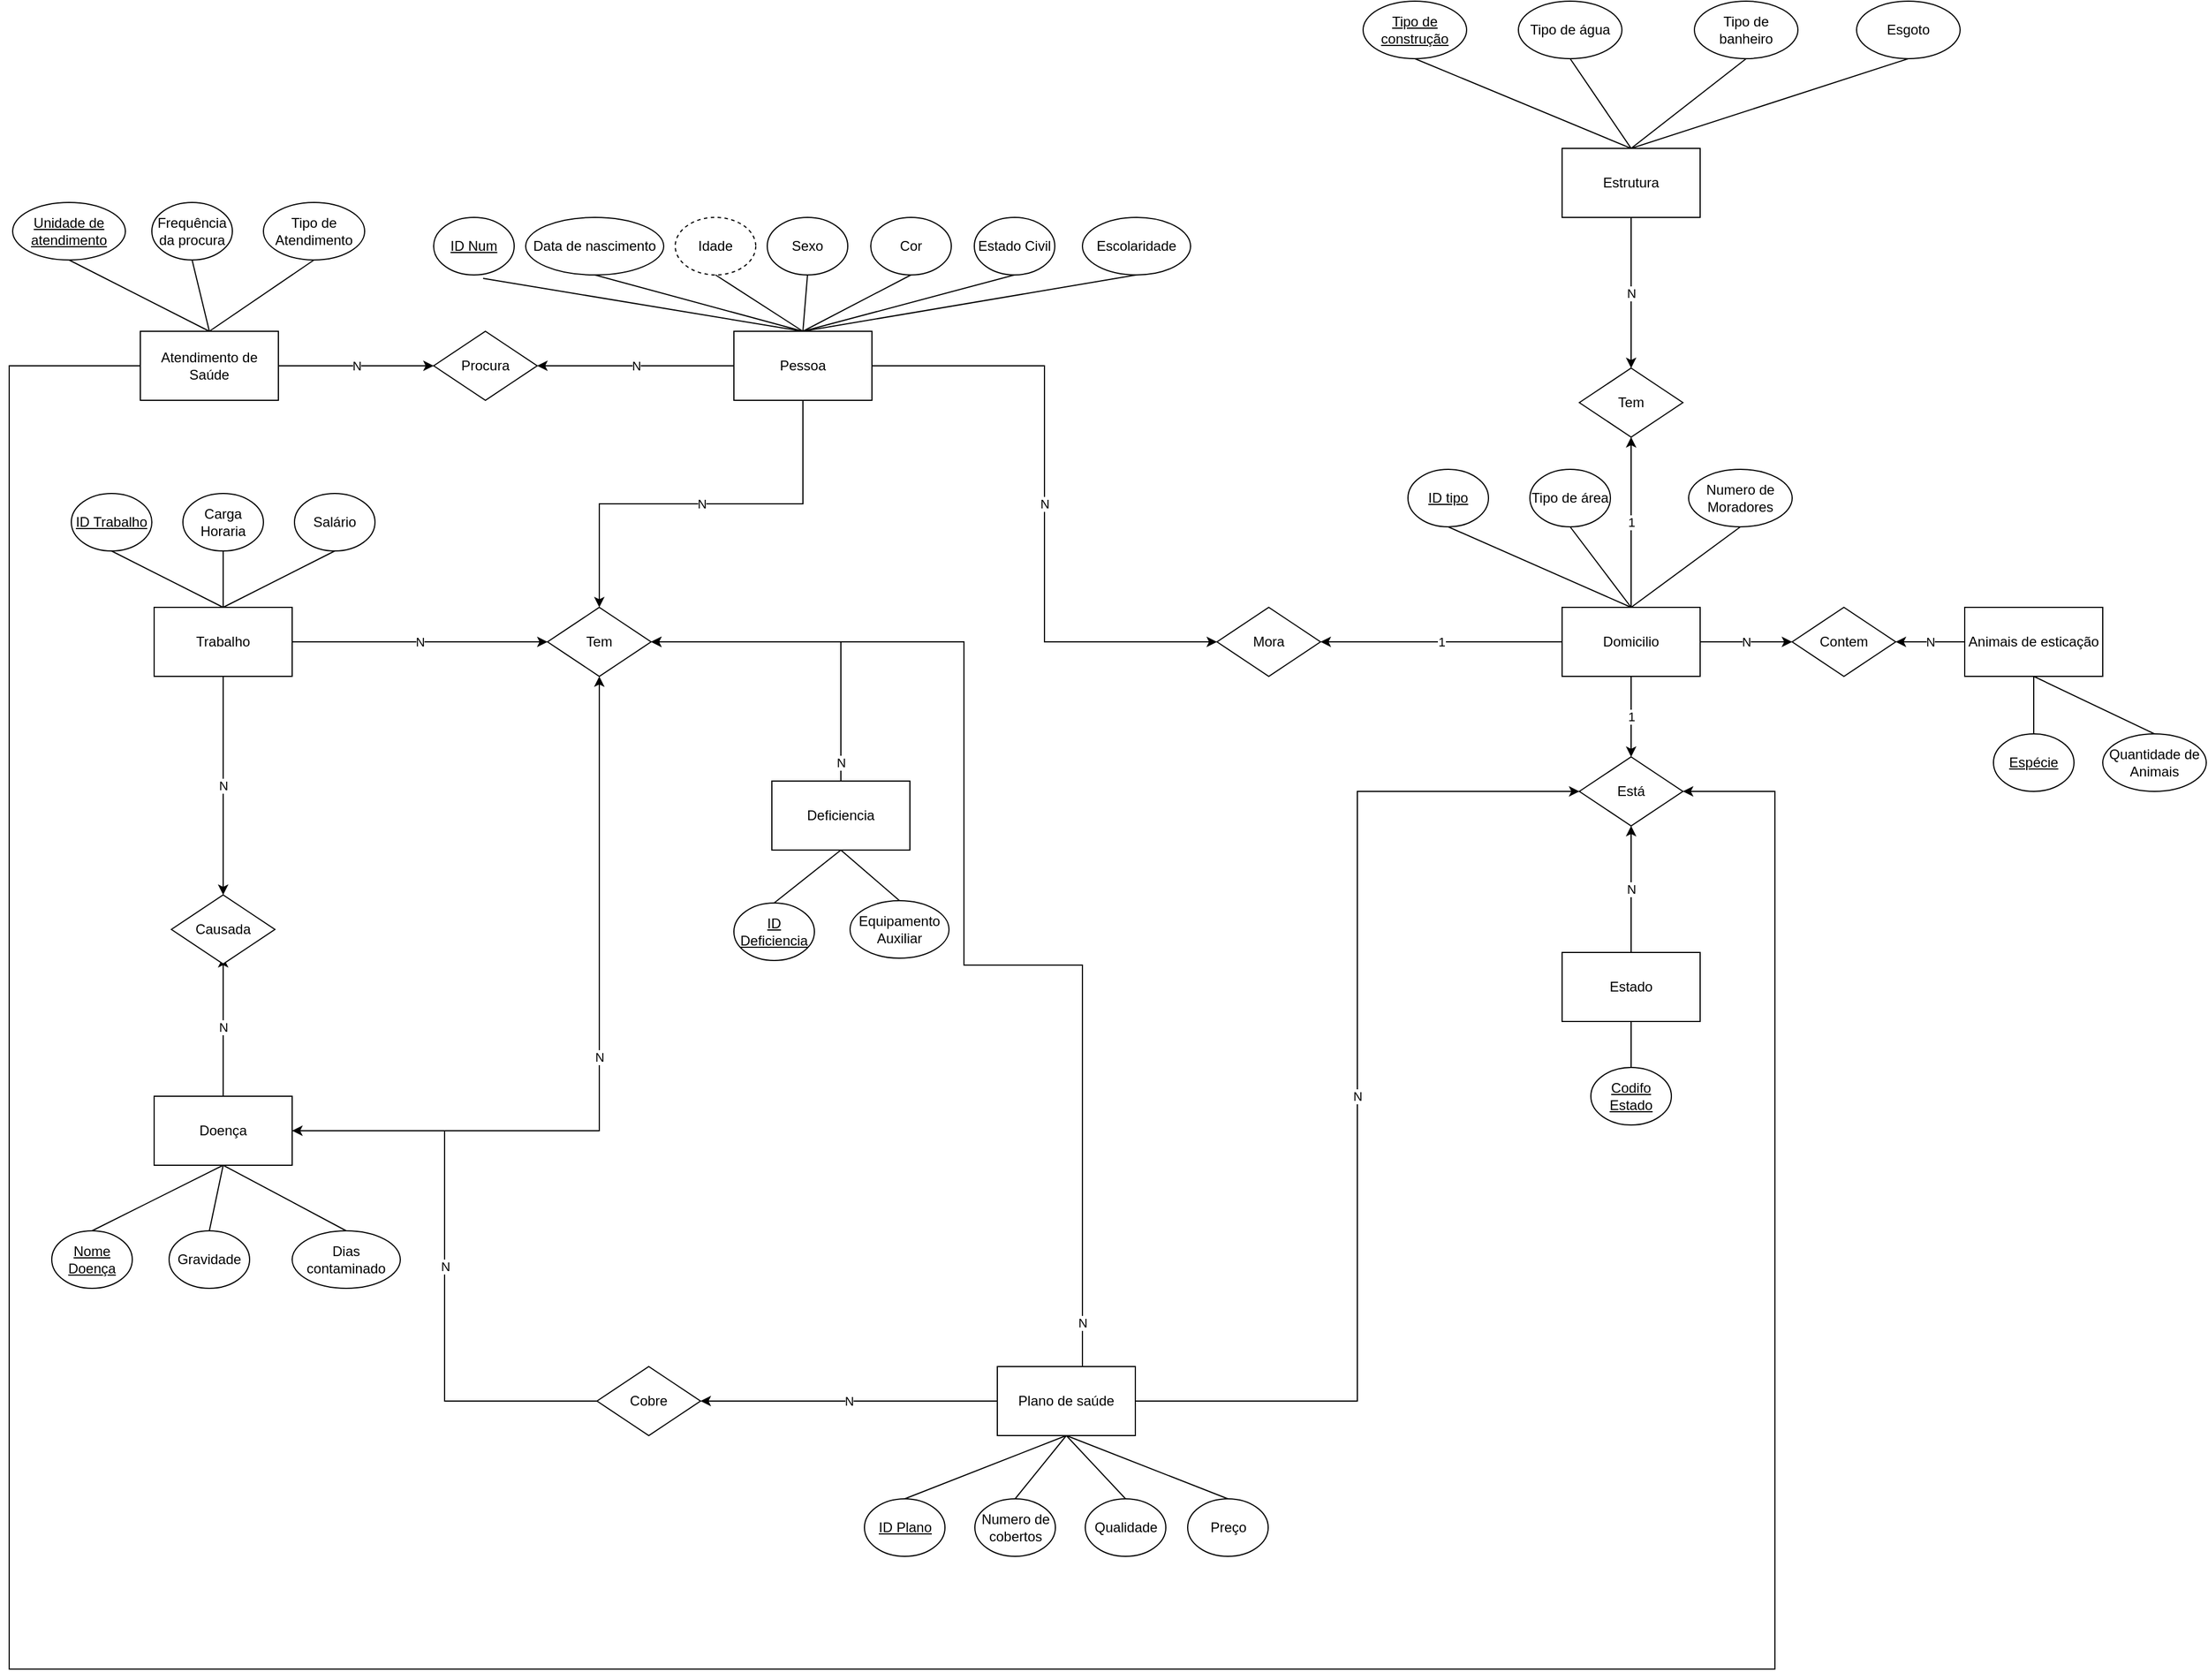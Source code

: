 <mxfile version="15.2.9" type="github">
  <diagram id="z8tA9fzvjswGwNnZUVDG" name="Page-1">
    <mxGraphModel dx="1185" dy="925" grid="0" gridSize="10" guides="1" tooltips="1" connect="1" arrows="1" fold="1" page="0" pageScale="1" pageWidth="850" pageHeight="1100" math="0" shadow="0">
      <root>
        <mxCell id="0" />
        <mxCell id="1" parent="0" />
        <mxCell id="PHDZe1s5qyJXQ7fVR7Sn-13" value="N" style="edgeStyle=orthogonalEdgeStyle;rounded=0;orthogonalLoop=1;jettySize=auto;html=1;entryX=0;entryY=0.5;entryDx=0;entryDy=0;" parent="1" source="PHDZe1s5qyJXQ7fVR7Sn-1" target="PHDZe1s5qyJXQ7fVR7Sn-12" edge="1">
          <mxGeometry relative="1" as="geometry" />
        </mxCell>
        <mxCell id="PHDZe1s5qyJXQ7fVR7Sn-34" value="N" style="edgeStyle=orthogonalEdgeStyle;rounded=0;orthogonalLoop=1;jettySize=auto;html=1;exitX=0.5;exitY=1;exitDx=0;exitDy=0;" parent="1" source="PHDZe1s5qyJXQ7fVR7Sn-1" target="PHDZe1s5qyJXQ7fVR7Sn-33" edge="1">
          <mxGeometry relative="1" as="geometry" />
        </mxCell>
        <mxCell id="jMFC31TbGM9YnoEHQVQy-81" value="N" style="edgeStyle=orthogonalEdgeStyle;rounded=0;orthogonalLoop=1;jettySize=auto;html=1;entryX=1;entryY=0.5;entryDx=0;entryDy=0;" edge="1" parent="1" source="PHDZe1s5qyJXQ7fVR7Sn-1" target="jMFC31TbGM9YnoEHQVQy-80">
          <mxGeometry relative="1" as="geometry" />
        </mxCell>
        <mxCell id="PHDZe1s5qyJXQ7fVR7Sn-1" value="Pessoa" style="rounded=0;whiteSpace=wrap;html=1;" parent="1" vertex="1">
          <mxGeometry x="390" y="-40" width="120" height="60" as="geometry" />
        </mxCell>
        <mxCell id="PHDZe1s5qyJXQ7fVR7Sn-2" value="&lt;u&gt;ID Num&lt;/u&gt;" style="ellipse;whiteSpace=wrap;html=1;" parent="1" vertex="1">
          <mxGeometry x="129" y="-139" width="70" height="50" as="geometry" />
        </mxCell>
        <mxCell id="PHDZe1s5qyJXQ7fVR7Sn-4" value="Data de nascimento" style="ellipse;whiteSpace=wrap;html=1;" parent="1" vertex="1">
          <mxGeometry x="209" y="-139" width="120" height="50" as="geometry" />
        </mxCell>
        <mxCell id="PHDZe1s5qyJXQ7fVR7Sn-5" value="Idade" style="ellipse;whiteSpace=wrap;html=1;dashed=1;" parent="1" vertex="1">
          <mxGeometry x="339" y="-139" width="70" height="50" as="geometry" />
        </mxCell>
        <mxCell id="PHDZe1s5qyJXQ7fVR7Sn-6" value="Sexo" style="ellipse;whiteSpace=wrap;html=1;" parent="1" vertex="1">
          <mxGeometry x="419" y="-139" width="70" height="50" as="geometry" />
        </mxCell>
        <mxCell id="PHDZe1s5qyJXQ7fVR7Sn-7" value="" style="endArrow=none;html=1;exitX=0.614;exitY=1.06;exitDx=0;exitDy=0;exitPerimeter=0;entryX=0.5;entryY=0;entryDx=0;entryDy=0;" parent="1" source="PHDZe1s5qyJXQ7fVR7Sn-2" target="PHDZe1s5qyJXQ7fVR7Sn-1" edge="1">
          <mxGeometry width="50" height="50" relative="1" as="geometry">
            <mxPoint x="420" y="250" as="sourcePoint" />
            <mxPoint x="470" y="200" as="targetPoint" />
          </mxGeometry>
        </mxCell>
        <mxCell id="PHDZe1s5qyJXQ7fVR7Sn-8" value="" style="endArrow=none;html=1;entryX=0.5;entryY=0;entryDx=0;entryDy=0;exitX=0.5;exitY=1;exitDx=0;exitDy=0;" parent="1" source="PHDZe1s5qyJXQ7fVR7Sn-4" target="PHDZe1s5qyJXQ7fVR7Sn-1" edge="1">
          <mxGeometry width="50" height="50" relative="1" as="geometry">
            <mxPoint x="420" y="250" as="sourcePoint" />
            <mxPoint x="470" y="200" as="targetPoint" />
          </mxGeometry>
        </mxCell>
        <mxCell id="PHDZe1s5qyJXQ7fVR7Sn-9" value="" style="endArrow=none;html=1;entryX=0.5;entryY=0;entryDx=0;entryDy=0;exitX=0.5;exitY=1;exitDx=0;exitDy=0;" parent="1" source="PHDZe1s5qyJXQ7fVR7Sn-5" target="PHDZe1s5qyJXQ7fVR7Sn-1" edge="1">
          <mxGeometry width="50" height="50" relative="1" as="geometry">
            <mxPoint x="420" y="250" as="sourcePoint" />
            <mxPoint x="470" y="200" as="targetPoint" />
          </mxGeometry>
        </mxCell>
        <mxCell id="PHDZe1s5qyJXQ7fVR7Sn-10" value="" style="endArrow=none;html=1;entryX=0.5;entryY=0;entryDx=0;entryDy=0;exitX=0.5;exitY=1;exitDx=0;exitDy=0;" parent="1" source="PHDZe1s5qyJXQ7fVR7Sn-6" target="PHDZe1s5qyJXQ7fVR7Sn-1" edge="1">
          <mxGeometry width="50" height="50" relative="1" as="geometry">
            <mxPoint x="160" y="250" as="sourcePoint" />
            <mxPoint x="210" y="200" as="targetPoint" />
          </mxGeometry>
        </mxCell>
        <mxCell id="PHDZe1s5qyJXQ7fVR7Sn-14" value="1" style="edgeStyle=orthogonalEdgeStyle;rounded=0;orthogonalLoop=1;jettySize=auto;html=1;exitX=0;exitY=0.5;exitDx=0;exitDy=0;" parent="1" source="PHDZe1s5qyJXQ7fVR7Sn-11" target="PHDZe1s5qyJXQ7fVR7Sn-12" edge="1">
          <mxGeometry relative="1" as="geometry" />
        </mxCell>
        <mxCell id="PHDZe1s5qyJXQ7fVR7Sn-29" value="1" style="edgeStyle=orthogonalEdgeStyle;rounded=0;orthogonalLoop=1;jettySize=auto;html=1;entryX=0.5;entryY=0;entryDx=0;entryDy=0;" parent="1" source="PHDZe1s5qyJXQ7fVR7Sn-11" target="PHDZe1s5qyJXQ7fVR7Sn-28" edge="1">
          <mxGeometry relative="1" as="geometry" />
        </mxCell>
        <mxCell id="jMFC31TbGM9YnoEHQVQy-16" value="N" style="edgeStyle=orthogonalEdgeStyle;rounded=0;orthogonalLoop=1;jettySize=auto;html=1;entryX=0;entryY=0.5;entryDx=0;entryDy=0;" edge="1" parent="1" source="PHDZe1s5qyJXQ7fVR7Sn-11" target="jMFC31TbGM9YnoEHQVQy-15">
          <mxGeometry relative="1" as="geometry" />
        </mxCell>
        <mxCell id="jMFC31TbGM9YnoEHQVQy-31" value="1" style="edgeStyle=orthogonalEdgeStyle;rounded=0;orthogonalLoop=1;jettySize=auto;html=1;entryX=0.5;entryY=1;entryDx=0;entryDy=0;" edge="1" parent="1" source="PHDZe1s5qyJXQ7fVR7Sn-11" target="jMFC31TbGM9YnoEHQVQy-30">
          <mxGeometry relative="1" as="geometry" />
        </mxCell>
        <mxCell id="PHDZe1s5qyJXQ7fVR7Sn-11" value="Domicilio" style="rounded=0;whiteSpace=wrap;html=1;" parent="1" vertex="1">
          <mxGeometry x="1110" y="200" width="120" height="60" as="geometry" />
        </mxCell>
        <mxCell id="PHDZe1s5qyJXQ7fVR7Sn-12" value="Mora" style="rhombus;whiteSpace=wrap;html=1;" parent="1" vertex="1">
          <mxGeometry x="810" y="200" width="90" height="60" as="geometry" />
        </mxCell>
        <mxCell id="PHDZe1s5qyJXQ7fVR7Sn-15" value="&lt;u&gt;ID tipo&lt;/u&gt;" style="ellipse;whiteSpace=wrap;html=1;" parent="1" vertex="1">
          <mxGeometry x="976" y="80" width="70" height="50" as="geometry" />
        </mxCell>
        <mxCell id="PHDZe1s5qyJXQ7fVR7Sn-18" value="" style="endArrow=none;html=1;entryX=0.5;entryY=0;entryDx=0;entryDy=0;exitX=0.5;exitY=1;exitDx=0;exitDy=0;" parent="1" source="PHDZe1s5qyJXQ7fVR7Sn-15" target="PHDZe1s5qyJXQ7fVR7Sn-11" edge="1">
          <mxGeometry width="50" height="50" relative="1" as="geometry">
            <mxPoint x="660" y="360" as="sourcePoint" />
            <mxPoint x="710" y="310" as="targetPoint" />
          </mxGeometry>
        </mxCell>
        <mxCell id="PHDZe1s5qyJXQ7fVR7Sn-19" value="Tipo de área" style="ellipse;whiteSpace=wrap;html=1;" parent="1" vertex="1">
          <mxGeometry x="1082" y="80" width="70" height="50" as="geometry" />
        </mxCell>
        <mxCell id="PHDZe1s5qyJXQ7fVR7Sn-20" value="Numero de Moradores" style="ellipse;whiteSpace=wrap;html=1;" parent="1" vertex="1">
          <mxGeometry x="1220" y="80" width="90" height="50" as="geometry" />
        </mxCell>
        <mxCell id="PHDZe1s5qyJXQ7fVR7Sn-30" value="N" style="edgeStyle=orthogonalEdgeStyle;rounded=0;orthogonalLoop=1;jettySize=auto;html=1;entryX=0.5;entryY=1;entryDx=0;entryDy=0;" parent="1" source="PHDZe1s5qyJXQ7fVR7Sn-22" target="PHDZe1s5qyJXQ7fVR7Sn-28" edge="1">
          <mxGeometry relative="1" as="geometry" />
        </mxCell>
        <mxCell id="PHDZe1s5qyJXQ7fVR7Sn-22" value="Estado" style="rounded=0;whiteSpace=wrap;html=1;" parent="1" vertex="1">
          <mxGeometry x="1110" y="500" width="120" height="60" as="geometry" />
        </mxCell>
        <mxCell id="PHDZe1s5qyJXQ7fVR7Sn-25" value="&lt;u&gt;Codifo Estado&lt;/u&gt;" style="ellipse;whiteSpace=wrap;html=1;" parent="1" vertex="1">
          <mxGeometry x="1135" y="600" width="70" height="50" as="geometry" />
        </mxCell>
        <mxCell id="PHDZe1s5qyJXQ7fVR7Sn-26" value="" style="endArrow=none;html=1;entryX=0.5;entryY=0;entryDx=0;entryDy=0;exitX=0.5;exitY=1;exitDx=0;exitDy=0;" parent="1" source="PHDZe1s5qyJXQ7fVR7Sn-19" target="PHDZe1s5qyJXQ7fVR7Sn-11" edge="1">
          <mxGeometry width="50" height="50" relative="1" as="geometry">
            <mxPoint x="660" y="360" as="sourcePoint" />
            <mxPoint x="710" y="310" as="targetPoint" />
          </mxGeometry>
        </mxCell>
        <mxCell id="PHDZe1s5qyJXQ7fVR7Sn-27" value="" style="endArrow=none;html=1;entryX=0.5;entryY=0;entryDx=0;entryDy=0;exitX=0.5;exitY=1;exitDx=0;exitDy=0;" parent="1" source="PHDZe1s5qyJXQ7fVR7Sn-20" target="PHDZe1s5qyJXQ7fVR7Sn-11" edge="1">
          <mxGeometry width="50" height="50" relative="1" as="geometry">
            <mxPoint x="660" y="360" as="sourcePoint" />
            <mxPoint x="710" y="310" as="targetPoint" />
          </mxGeometry>
        </mxCell>
        <mxCell id="PHDZe1s5qyJXQ7fVR7Sn-28" value="Está" style="rhombus;whiteSpace=wrap;html=1;" parent="1" vertex="1">
          <mxGeometry x="1125" y="330" width="90" height="60" as="geometry" />
        </mxCell>
        <mxCell id="PHDZe1s5qyJXQ7fVR7Sn-31" value="" style="endArrow=none;html=1;entryX=0.5;entryY=1;entryDx=0;entryDy=0;entryPerimeter=0;exitX=0.5;exitY=0;exitDx=0;exitDy=0;" parent="1" source="PHDZe1s5qyJXQ7fVR7Sn-25" target="PHDZe1s5qyJXQ7fVR7Sn-22" edge="1">
          <mxGeometry width="50" height="50" relative="1" as="geometry">
            <mxPoint x="660" y="340" as="sourcePoint" />
            <mxPoint x="710" y="290" as="targetPoint" />
          </mxGeometry>
        </mxCell>
        <mxCell id="PHDZe1s5qyJXQ7fVR7Sn-35" value="N" style="edgeStyle=orthogonalEdgeStyle;rounded=0;orthogonalLoop=1;jettySize=auto;html=1;" parent="1" source="PHDZe1s5qyJXQ7fVR7Sn-32" target="PHDZe1s5qyJXQ7fVR7Sn-33" edge="1">
          <mxGeometry relative="1" as="geometry" />
        </mxCell>
        <mxCell id="jMFC31TbGM9YnoEHQVQy-44" value="N" style="edgeStyle=orthogonalEdgeStyle;rounded=0;orthogonalLoop=1;jettySize=auto;html=1;" edge="1" parent="1" source="PHDZe1s5qyJXQ7fVR7Sn-32">
          <mxGeometry relative="1" as="geometry">
            <mxPoint x="-54" y="504" as="targetPoint" />
          </mxGeometry>
        </mxCell>
        <mxCell id="PHDZe1s5qyJXQ7fVR7Sn-32" value="Doença" style="rounded=0;whiteSpace=wrap;html=1;" parent="1" vertex="1">
          <mxGeometry x="-114" y="625" width="120" height="60" as="geometry" />
        </mxCell>
        <mxCell id="PHDZe1s5qyJXQ7fVR7Sn-33" value="Tem" style="rhombus;whiteSpace=wrap;html=1;" parent="1" vertex="1">
          <mxGeometry x="228" y="200" width="90" height="60" as="geometry" />
        </mxCell>
        <mxCell id="PHDZe1s5qyJXQ7fVR7Sn-36" value="&lt;u&gt;Nome Doença&lt;/u&gt;" style="ellipse;whiteSpace=wrap;html=1;" parent="1" vertex="1">
          <mxGeometry x="-203" y="742" width="70" height="50" as="geometry" />
        </mxCell>
        <mxCell id="PHDZe1s5qyJXQ7fVR7Sn-37" value="" style="endArrow=none;html=1;entryX=0.5;entryY=1;entryDx=0;entryDy=0;exitX=0.5;exitY=0;exitDx=0;exitDy=0;" parent="1" source="PHDZe1s5qyJXQ7fVR7Sn-36" target="PHDZe1s5qyJXQ7fVR7Sn-32" edge="1">
          <mxGeometry width="50" height="50" relative="1" as="geometry">
            <mxPoint x="520" y="590" as="sourcePoint" />
            <mxPoint x="570" y="540" as="targetPoint" />
          </mxGeometry>
        </mxCell>
        <mxCell id="PHDZe1s5qyJXQ7fVR7Sn-38" value="Gravidade" style="ellipse;whiteSpace=wrap;html=1;" parent="1" vertex="1">
          <mxGeometry x="-101" y="742" width="70" height="50" as="geometry" />
        </mxCell>
        <mxCell id="PHDZe1s5qyJXQ7fVR7Sn-39" value="" style="endArrow=none;html=1;entryX=0.5;entryY=1;entryDx=0;entryDy=0;exitX=0.5;exitY=0;exitDx=0;exitDy=0;" parent="1" source="PHDZe1s5qyJXQ7fVR7Sn-38" target="PHDZe1s5qyJXQ7fVR7Sn-32" edge="1">
          <mxGeometry width="50" height="50" relative="1" as="geometry">
            <mxPoint x="520" y="590" as="sourcePoint" />
            <mxPoint x="570" y="540" as="targetPoint" />
          </mxGeometry>
        </mxCell>
        <mxCell id="jMFC31TbGM9YnoEHQVQy-2" value="Tipo de água" style="ellipse;whiteSpace=wrap;html=1;" vertex="1" parent="1">
          <mxGeometry x="1072" y="-327" width="90" height="50" as="geometry" />
        </mxCell>
        <mxCell id="jMFC31TbGM9YnoEHQVQy-3" value="&lt;u&gt;Tipo de construção&lt;/u&gt;" style="ellipse;whiteSpace=wrap;html=1;" vertex="1" parent="1">
          <mxGeometry x="937" y="-327" width="90" height="50" as="geometry" />
        </mxCell>
        <mxCell id="jMFC31TbGM9YnoEHQVQy-4" value="" style="endArrow=none;html=1;entryX=0.5;entryY=0;entryDx=0;entryDy=0;exitX=0.5;exitY=1;exitDx=0;exitDy=0;" edge="1" parent="1" source="jMFC31TbGM9YnoEHQVQy-2" target="jMFC31TbGM9YnoEHQVQy-28">
          <mxGeometry width="50" height="50" relative="1" as="geometry">
            <mxPoint x="660" y="360" as="sourcePoint" />
            <mxPoint x="710" y="310" as="targetPoint" />
          </mxGeometry>
        </mxCell>
        <mxCell id="jMFC31TbGM9YnoEHQVQy-5" value="" style="endArrow=none;html=1;entryX=0.5;entryY=0;entryDx=0;entryDy=0;exitX=0.5;exitY=1;exitDx=0;exitDy=0;" edge="1" parent="1" source="jMFC31TbGM9YnoEHQVQy-3" target="jMFC31TbGM9YnoEHQVQy-28">
          <mxGeometry width="50" height="50" relative="1" as="geometry">
            <mxPoint x="660" y="360" as="sourcePoint" />
            <mxPoint x="710" y="310" as="targetPoint" />
          </mxGeometry>
        </mxCell>
        <mxCell id="jMFC31TbGM9YnoEHQVQy-6" value="Tipo de banheiro" style="ellipse;whiteSpace=wrap;html=1;" vertex="1" parent="1">
          <mxGeometry x="1225" y="-327" width="90" height="50" as="geometry" />
        </mxCell>
        <mxCell id="jMFC31TbGM9YnoEHQVQy-7" value="Esgoto" style="ellipse;whiteSpace=wrap;html=1;" vertex="1" parent="1">
          <mxGeometry x="1366" y="-327" width="90" height="50" as="geometry" />
        </mxCell>
        <mxCell id="jMFC31TbGM9YnoEHQVQy-8" value="" style="endArrow=none;html=1;entryX=0.5;entryY=0;entryDx=0;entryDy=0;exitX=0.5;exitY=1;exitDx=0;exitDy=0;" edge="1" parent="1" source="jMFC31TbGM9YnoEHQVQy-6" target="jMFC31TbGM9YnoEHQVQy-28">
          <mxGeometry width="50" height="50" relative="1" as="geometry">
            <mxPoint x="660" y="360" as="sourcePoint" />
            <mxPoint x="710" y="310" as="targetPoint" />
          </mxGeometry>
        </mxCell>
        <mxCell id="jMFC31TbGM9YnoEHQVQy-9" value="" style="endArrow=none;html=1;entryX=0.5;entryY=0;entryDx=0;entryDy=0;exitX=0.5;exitY=1;exitDx=0;exitDy=0;" edge="1" parent="1" source="jMFC31TbGM9YnoEHQVQy-7" target="jMFC31TbGM9YnoEHQVQy-28">
          <mxGeometry width="50" height="50" relative="1" as="geometry">
            <mxPoint x="660" y="360" as="sourcePoint" />
            <mxPoint x="710" y="310" as="targetPoint" />
          </mxGeometry>
        </mxCell>
        <mxCell id="jMFC31TbGM9YnoEHQVQy-11" value="Quantidade de Animais" style="ellipse;whiteSpace=wrap;html=1;" vertex="1" parent="1">
          <mxGeometry x="1580" y="310" width="90" height="50" as="geometry" />
        </mxCell>
        <mxCell id="jMFC31TbGM9YnoEHQVQy-12" value="" style="endArrow=none;html=1;exitX=0.5;exitY=0;exitDx=0;exitDy=0;entryX=0.5;entryY=1;entryDx=0;entryDy=0;" edge="1" parent="1" source="jMFC31TbGM9YnoEHQVQy-11" target="jMFC31TbGM9YnoEHQVQy-14">
          <mxGeometry width="50" height="50" relative="1" as="geometry">
            <mxPoint x="1643" y="324" as="sourcePoint" />
            <mxPoint x="1501" y="279" as="targetPoint" />
          </mxGeometry>
        </mxCell>
        <mxCell id="jMFC31TbGM9YnoEHQVQy-19" value="N" style="edgeStyle=orthogonalEdgeStyle;rounded=0;orthogonalLoop=1;jettySize=auto;html=1;entryX=1;entryY=0.5;entryDx=0;entryDy=0;" edge="1" parent="1" source="jMFC31TbGM9YnoEHQVQy-14" target="jMFC31TbGM9YnoEHQVQy-15">
          <mxGeometry relative="1" as="geometry" />
        </mxCell>
        <mxCell id="jMFC31TbGM9YnoEHQVQy-14" value="Animais de esticação" style="rounded=0;whiteSpace=wrap;html=1;" vertex="1" parent="1">
          <mxGeometry x="1460" y="200" width="120" height="60" as="geometry" />
        </mxCell>
        <mxCell id="jMFC31TbGM9YnoEHQVQy-15" value="Contem" style="rhombus;whiteSpace=wrap;html=1;" vertex="1" parent="1">
          <mxGeometry x="1310" y="200" width="90" height="60" as="geometry" />
        </mxCell>
        <mxCell id="jMFC31TbGM9YnoEHQVQy-20" value="&lt;u&gt;Espécie&lt;/u&gt;" style="ellipse;whiteSpace=wrap;html=1;" vertex="1" parent="1">
          <mxGeometry x="1485" y="310" width="70" height="50" as="geometry" />
        </mxCell>
        <mxCell id="jMFC31TbGM9YnoEHQVQy-21" value="" style="endArrow=none;html=1;entryX=0.5;entryY=1;entryDx=0;entryDy=0;exitX=0.5;exitY=0;exitDx=0;exitDy=0;" edge="1" parent="1" source="jMFC31TbGM9YnoEHQVQy-20" target="jMFC31TbGM9YnoEHQVQy-14">
          <mxGeometry width="50" height="50" relative="1" as="geometry">
            <mxPoint x="1210" y="440" as="sourcePoint" />
            <mxPoint x="1260" y="390" as="targetPoint" />
          </mxGeometry>
        </mxCell>
        <mxCell id="jMFC31TbGM9YnoEHQVQy-23" value="Cor" style="ellipse;whiteSpace=wrap;html=1;" vertex="1" parent="1">
          <mxGeometry x="509" y="-139" width="70" height="50" as="geometry" />
        </mxCell>
        <mxCell id="jMFC31TbGM9YnoEHQVQy-24" value="" style="endArrow=none;html=1;exitX=0.5;exitY=1;exitDx=0;exitDy=0;entryX=0.5;entryY=0;entryDx=0;entryDy=0;" edge="1" parent="1" source="jMFC31TbGM9YnoEHQVQy-23" target="PHDZe1s5qyJXQ7fVR7Sn-1">
          <mxGeometry width="50" height="50" relative="1" as="geometry">
            <mxPoint x="510" y="240" as="sourcePoint" />
            <mxPoint x="560" y="190" as="targetPoint" />
          </mxGeometry>
        </mxCell>
        <mxCell id="jMFC31TbGM9YnoEHQVQy-25" value="Estado Civil" style="ellipse;whiteSpace=wrap;html=1;" vertex="1" parent="1">
          <mxGeometry x="599" y="-139" width="70" height="50" as="geometry" />
        </mxCell>
        <mxCell id="jMFC31TbGM9YnoEHQVQy-26" value="" style="endArrow=none;html=1;exitX=0.5;exitY=1;exitDx=0;exitDy=0;entryX=0.5;entryY=0;entryDx=0;entryDy=0;" edge="1" parent="1" source="jMFC31TbGM9YnoEHQVQy-25" target="PHDZe1s5qyJXQ7fVR7Sn-1">
          <mxGeometry width="50" height="50" relative="1" as="geometry">
            <mxPoint x="510" y="240" as="sourcePoint" />
            <mxPoint x="560" y="190" as="targetPoint" />
          </mxGeometry>
        </mxCell>
        <mxCell id="jMFC31TbGM9YnoEHQVQy-32" value="N" style="edgeStyle=orthogonalEdgeStyle;rounded=0;orthogonalLoop=1;jettySize=auto;html=1;entryX=0.5;entryY=0;entryDx=0;entryDy=0;" edge="1" parent="1" source="jMFC31TbGM9YnoEHQVQy-28" target="jMFC31TbGM9YnoEHQVQy-30">
          <mxGeometry relative="1" as="geometry" />
        </mxCell>
        <mxCell id="jMFC31TbGM9YnoEHQVQy-28" value="Estrutura" style="rounded=0;whiteSpace=wrap;html=1;" vertex="1" parent="1">
          <mxGeometry x="1110" y="-199" width="120" height="60" as="geometry" />
        </mxCell>
        <mxCell id="jMFC31TbGM9YnoEHQVQy-30" value="Tem" style="rhombus;whiteSpace=wrap;html=1;" vertex="1" parent="1">
          <mxGeometry x="1125" y="-8" width="90" height="60" as="geometry" />
        </mxCell>
        <mxCell id="jMFC31TbGM9YnoEHQVQy-33" value="Escolaridade" style="ellipse;whiteSpace=wrap;html=1;" vertex="1" parent="1">
          <mxGeometry x="693" y="-139" width="94" height="50" as="geometry" />
        </mxCell>
        <mxCell id="jMFC31TbGM9YnoEHQVQy-34" value="" style="endArrow=none;html=1;exitX=0.5;exitY=1;exitDx=0;exitDy=0;entryX=0.5;entryY=0;entryDx=0;entryDy=0;" edge="1" parent="1" source="jMFC31TbGM9YnoEHQVQy-33" target="PHDZe1s5qyJXQ7fVR7Sn-1">
          <mxGeometry width="50" height="50" relative="1" as="geometry">
            <mxPoint x="510" y="240" as="sourcePoint" />
            <mxPoint x="560" y="190" as="targetPoint" />
          </mxGeometry>
        </mxCell>
        <mxCell id="jMFC31TbGM9YnoEHQVQy-40" value="N" style="edgeStyle=orthogonalEdgeStyle;rounded=0;orthogonalLoop=1;jettySize=auto;html=1;entryX=0;entryY=0.5;entryDx=0;entryDy=0;" edge="1" parent="1" source="jMFC31TbGM9YnoEHQVQy-35" target="PHDZe1s5qyJXQ7fVR7Sn-33">
          <mxGeometry relative="1" as="geometry" />
        </mxCell>
        <mxCell id="jMFC31TbGM9YnoEHQVQy-46" value="N" style="edgeStyle=orthogonalEdgeStyle;rounded=0;orthogonalLoop=1;jettySize=auto;html=1;" edge="1" parent="1" source="jMFC31TbGM9YnoEHQVQy-35" target="jMFC31TbGM9YnoEHQVQy-43">
          <mxGeometry relative="1" as="geometry" />
        </mxCell>
        <mxCell id="jMFC31TbGM9YnoEHQVQy-35" value="Trabalho" style="rounded=0;whiteSpace=wrap;html=1;" vertex="1" parent="1">
          <mxGeometry x="-114" y="200" width="120" height="60" as="geometry" />
        </mxCell>
        <mxCell id="jMFC31TbGM9YnoEHQVQy-43" value="Causada" style="rhombus;whiteSpace=wrap;html=1;" vertex="1" parent="1">
          <mxGeometry x="-99" y="450" width="90" height="60" as="geometry" />
        </mxCell>
        <mxCell id="jMFC31TbGM9YnoEHQVQy-47" value="&lt;u&gt;ID Trabalho&lt;/u&gt;" style="ellipse;whiteSpace=wrap;html=1;" vertex="1" parent="1">
          <mxGeometry x="-186" y="101" width="70" height="50" as="geometry" />
        </mxCell>
        <mxCell id="jMFC31TbGM9YnoEHQVQy-48" value="Carga Horaria" style="ellipse;whiteSpace=wrap;html=1;" vertex="1" parent="1">
          <mxGeometry x="-89" y="101" width="70" height="50" as="geometry" />
        </mxCell>
        <mxCell id="jMFC31TbGM9YnoEHQVQy-49" value="" style="endArrow=none;html=1;entryX=0.5;entryY=0;entryDx=0;entryDy=0;exitX=0.5;exitY=1;exitDx=0;exitDy=0;" edge="1" parent="1" source="jMFC31TbGM9YnoEHQVQy-47" target="jMFC31TbGM9YnoEHQVQy-35">
          <mxGeometry width="50" height="50" relative="1" as="geometry">
            <mxPoint x="206" y="322" as="sourcePoint" />
            <mxPoint x="256" y="272" as="targetPoint" />
          </mxGeometry>
        </mxCell>
        <mxCell id="jMFC31TbGM9YnoEHQVQy-50" value="" style="endArrow=none;html=1;entryX=0.5;entryY=0;entryDx=0;entryDy=0;exitX=0.5;exitY=1;exitDx=0;exitDy=0;" edge="1" parent="1" source="jMFC31TbGM9YnoEHQVQy-48" target="jMFC31TbGM9YnoEHQVQy-35">
          <mxGeometry width="50" height="50" relative="1" as="geometry">
            <mxPoint x="206" y="322" as="sourcePoint" />
            <mxPoint x="256" y="272" as="targetPoint" />
          </mxGeometry>
        </mxCell>
        <mxCell id="jMFC31TbGM9YnoEHQVQy-51" value="Salário" style="ellipse;whiteSpace=wrap;html=1;" vertex="1" parent="1">
          <mxGeometry x="8" y="101" width="70" height="50" as="geometry" />
        </mxCell>
        <mxCell id="jMFC31TbGM9YnoEHQVQy-52" value="" style="endArrow=none;html=1;entryX=0.5;entryY=0;entryDx=0;entryDy=0;exitX=0.5;exitY=1;exitDx=0;exitDy=0;" edge="1" parent="1" source="jMFC31TbGM9YnoEHQVQy-51" target="jMFC31TbGM9YnoEHQVQy-35">
          <mxGeometry width="50" height="50" relative="1" as="geometry">
            <mxPoint x="206" y="322" as="sourcePoint" />
            <mxPoint x="256" y="272" as="targetPoint" />
          </mxGeometry>
        </mxCell>
        <mxCell id="jMFC31TbGM9YnoEHQVQy-56" value="N" style="edgeStyle=orthogonalEdgeStyle;rounded=0;orthogonalLoop=1;jettySize=auto;html=1;entryX=1;entryY=0.5;entryDx=0;entryDy=0;" edge="1" parent="1" source="jMFC31TbGM9YnoEHQVQy-53" target="PHDZe1s5qyJXQ7fVR7Sn-33">
          <mxGeometry x="-0.883" relative="1" as="geometry">
            <Array as="points">
              <mxPoint x="483" y="230" />
            </Array>
            <mxPoint as="offset" />
          </mxGeometry>
        </mxCell>
        <mxCell id="jMFC31TbGM9YnoEHQVQy-53" value="Deficiencia" style="rounded=0;whiteSpace=wrap;html=1;" vertex="1" parent="1">
          <mxGeometry x="423" y="351" width="120" height="60" as="geometry" />
        </mxCell>
        <mxCell id="jMFC31TbGM9YnoEHQVQy-54" value="&lt;u&gt;ID Deficiencia&lt;/u&gt;" style="ellipse;whiteSpace=wrap;html=1;" vertex="1" parent="1">
          <mxGeometry x="390" y="457" width="70" height="50" as="geometry" />
        </mxCell>
        <mxCell id="jMFC31TbGM9YnoEHQVQy-55" value="" style="endArrow=none;html=1;entryX=0.5;entryY=1;entryDx=0;entryDy=0;exitX=0.5;exitY=0;exitDx=0;exitDy=0;" edge="1" parent="1" source="jMFC31TbGM9YnoEHQVQy-54" target="jMFC31TbGM9YnoEHQVQy-53">
          <mxGeometry width="50" height="50" relative="1" as="geometry">
            <mxPoint x="595" y="371" as="sourcePoint" />
            <mxPoint x="645" y="321" as="targetPoint" />
          </mxGeometry>
        </mxCell>
        <mxCell id="jMFC31TbGM9YnoEHQVQy-58" value="N" style="edgeStyle=orthogonalEdgeStyle;rounded=0;orthogonalLoop=1;jettySize=auto;html=1;entryX=1;entryY=0.5;entryDx=0;entryDy=0;" edge="1" parent="1" source="jMFC31TbGM9YnoEHQVQy-57" target="PHDZe1s5qyJXQ7fVR7Sn-33">
          <mxGeometry x="-0.924" relative="1" as="geometry">
            <Array as="points">
              <mxPoint x="693" y="511" />
              <mxPoint x="590" y="511" />
              <mxPoint x="590" y="230" />
            </Array>
            <mxPoint as="offset" />
          </mxGeometry>
        </mxCell>
        <mxCell id="jMFC31TbGM9YnoEHQVQy-61" value="N" style="edgeStyle=orthogonalEdgeStyle;rounded=0;orthogonalLoop=1;jettySize=auto;html=1;entryX=0;entryY=0.5;entryDx=0;entryDy=0;" edge="1" parent="1" source="jMFC31TbGM9YnoEHQVQy-57" target="PHDZe1s5qyJXQ7fVR7Sn-28">
          <mxGeometry relative="1" as="geometry" />
        </mxCell>
        <mxCell id="jMFC31TbGM9YnoEHQVQy-63" value="N" style="edgeStyle=orthogonalEdgeStyle;rounded=0;orthogonalLoop=1;jettySize=auto;html=1;entryX=1;entryY=0.5;entryDx=0;entryDy=0;" edge="1" parent="1" source="jMFC31TbGM9YnoEHQVQy-57" target="jMFC31TbGM9YnoEHQVQy-62">
          <mxGeometry relative="1" as="geometry" />
        </mxCell>
        <mxCell id="jMFC31TbGM9YnoEHQVQy-57" value="Plano de saúde" style="rounded=0;whiteSpace=wrap;html=1;" vertex="1" parent="1">
          <mxGeometry x="619" y="860" width="120" height="60" as="geometry" />
        </mxCell>
        <mxCell id="jMFC31TbGM9YnoEHQVQy-59" value="&lt;u&gt;ID Plano&lt;/u&gt;" style="ellipse;whiteSpace=wrap;html=1;" vertex="1" parent="1">
          <mxGeometry x="503.5" y="975" width="70" height="50" as="geometry" />
        </mxCell>
        <mxCell id="jMFC31TbGM9YnoEHQVQy-60" value="" style="endArrow=none;html=1;exitX=0.5;exitY=1;exitDx=0;exitDy=0;entryX=0.5;entryY=0;entryDx=0;entryDy=0;" edge="1" parent="1" source="jMFC31TbGM9YnoEHQVQy-57" target="jMFC31TbGM9YnoEHQVQy-59">
          <mxGeometry width="50" height="50" relative="1" as="geometry">
            <mxPoint x="569" y="486" as="sourcePoint" />
            <mxPoint x="619" y="436" as="targetPoint" />
          </mxGeometry>
        </mxCell>
        <mxCell id="jMFC31TbGM9YnoEHQVQy-64" value="N" style="edgeStyle=orthogonalEdgeStyle;rounded=0;orthogonalLoop=1;jettySize=auto;html=1;entryX=1;entryY=0.5;entryDx=0;entryDy=0;" edge="1" parent="1" source="jMFC31TbGM9YnoEHQVQy-62" target="PHDZe1s5qyJXQ7fVR7Sn-32">
          <mxGeometry relative="1" as="geometry" />
        </mxCell>
        <mxCell id="jMFC31TbGM9YnoEHQVQy-62" value="Cobre" style="rhombus;whiteSpace=wrap;html=1;" vertex="1" parent="1">
          <mxGeometry x="271" y="860" width="90" height="60" as="geometry" />
        </mxCell>
        <mxCell id="jMFC31TbGM9YnoEHQVQy-65" value="Numero de cobertos" style="ellipse;whiteSpace=wrap;html=1;" vertex="1" parent="1">
          <mxGeometry x="599.5" y="975" width="70" height="50" as="geometry" />
        </mxCell>
        <mxCell id="jMFC31TbGM9YnoEHQVQy-66" value="" style="endArrow=none;html=1;exitX=0.5;exitY=1;exitDx=0;exitDy=0;entryX=0.5;entryY=0;entryDx=0;entryDy=0;" edge="1" parent="1" source="jMFC31TbGM9YnoEHQVQy-57" target="jMFC31TbGM9YnoEHQVQy-65">
          <mxGeometry width="50" height="50" relative="1" as="geometry">
            <mxPoint x="569" y="486" as="sourcePoint" />
            <mxPoint x="619" y="436" as="targetPoint" />
          </mxGeometry>
        </mxCell>
        <mxCell id="jMFC31TbGM9YnoEHQVQy-67" value="Qualidade" style="ellipse;whiteSpace=wrap;html=1;" vertex="1" parent="1">
          <mxGeometry x="695.5" y="975" width="70" height="50" as="geometry" />
        </mxCell>
        <mxCell id="jMFC31TbGM9YnoEHQVQy-68" value="" style="endArrow=none;html=1;exitX=0.5;exitY=1;exitDx=0;exitDy=0;entryX=0.5;entryY=0;entryDx=0;entryDy=0;" edge="1" parent="1" source="jMFC31TbGM9YnoEHQVQy-57" target="jMFC31TbGM9YnoEHQVQy-67">
          <mxGeometry width="50" height="50" relative="1" as="geometry">
            <mxPoint x="569" y="486" as="sourcePoint" />
            <mxPoint x="619" y="436" as="targetPoint" />
          </mxGeometry>
        </mxCell>
        <mxCell id="jMFC31TbGM9YnoEHQVQy-69" value="Preço" style="ellipse;whiteSpace=wrap;html=1;" vertex="1" parent="1">
          <mxGeometry x="784.5" y="975" width="70" height="50" as="geometry" />
        </mxCell>
        <mxCell id="jMFC31TbGM9YnoEHQVQy-70" value="" style="endArrow=none;html=1;exitX=0.5;exitY=1;exitDx=0;exitDy=0;entryX=0.5;entryY=0;entryDx=0;entryDy=0;" edge="1" parent="1" source="jMFC31TbGM9YnoEHQVQy-57" target="jMFC31TbGM9YnoEHQVQy-69">
          <mxGeometry width="50" height="50" relative="1" as="geometry">
            <mxPoint x="569" y="486" as="sourcePoint" />
            <mxPoint x="619" y="436" as="targetPoint" />
          </mxGeometry>
        </mxCell>
        <mxCell id="jMFC31TbGM9YnoEHQVQy-71" value="Dias contaminado" style="ellipse;whiteSpace=wrap;html=1;" vertex="1" parent="1">
          <mxGeometry x="6" y="742" width="94" height="50" as="geometry" />
        </mxCell>
        <mxCell id="jMFC31TbGM9YnoEHQVQy-74" value="" style="endArrow=none;html=1;entryX=0.5;entryY=1;entryDx=0;entryDy=0;exitX=0.5;exitY=0;exitDx=0;exitDy=0;" edge="1" parent="1" source="jMFC31TbGM9YnoEHQVQy-71" target="PHDZe1s5qyJXQ7fVR7Sn-32">
          <mxGeometry width="50" height="50" relative="1" as="geometry">
            <mxPoint x="520" y="590" as="sourcePoint" />
            <mxPoint x="570" y="540" as="targetPoint" />
          </mxGeometry>
        </mxCell>
        <mxCell id="jMFC31TbGM9YnoEHQVQy-76" value="Equipamento Auxiliar" style="ellipse;whiteSpace=wrap;html=1;" vertex="1" parent="1">
          <mxGeometry x="491" y="455" width="86" height="50" as="geometry" />
        </mxCell>
        <mxCell id="jMFC31TbGM9YnoEHQVQy-77" value="" style="endArrow=none;html=1;entryX=0.5;entryY=1;entryDx=0;entryDy=0;exitX=0.5;exitY=0;exitDx=0;exitDy=0;" edge="1" parent="1" source="jMFC31TbGM9YnoEHQVQy-76" target="jMFC31TbGM9YnoEHQVQy-53">
          <mxGeometry width="50" height="50" relative="1" as="geometry">
            <mxPoint x="595" y="371" as="sourcePoint" />
            <mxPoint x="645" y="321" as="targetPoint" />
          </mxGeometry>
        </mxCell>
        <mxCell id="jMFC31TbGM9YnoEHQVQy-82" value="N" style="edgeStyle=orthogonalEdgeStyle;rounded=0;orthogonalLoop=1;jettySize=auto;html=1;" edge="1" parent="1" source="jMFC31TbGM9YnoEHQVQy-78" target="jMFC31TbGM9YnoEHQVQy-80">
          <mxGeometry relative="1" as="geometry" />
        </mxCell>
        <mxCell id="jMFC31TbGM9YnoEHQVQy-88" style="edgeStyle=orthogonalEdgeStyle;rounded=0;orthogonalLoop=1;jettySize=auto;html=1;entryX=1;entryY=0.5;entryDx=0;entryDy=0;" edge="1" parent="1" source="jMFC31TbGM9YnoEHQVQy-78" target="PHDZe1s5qyJXQ7fVR7Sn-28">
          <mxGeometry relative="1" as="geometry">
            <Array as="points">
              <mxPoint x="-240" y="-10" />
              <mxPoint x="-240" y="1123" />
              <mxPoint x="1295" y="1123" />
              <mxPoint x="1295" y="360" />
            </Array>
          </mxGeometry>
        </mxCell>
        <mxCell id="jMFC31TbGM9YnoEHQVQy-78" value="Atendimento de Saúde" style="rounded=0;whiteSpace=wrap;html=1;" vertex="1" parent="1">
          <mxGeometry x="-126" y="-40" width="120" height="60" as="geometry" />
        </mxCell>
        <mxCell id="jMFC31TbGM9YnoEHQVQy-80" value="Procura" style="rhombus;whiteSpace=wrap;html=1;" vertex="1" parent="1">
          <mxGeometry x="129" y="-40" width="90" height="60" as="geometry" />
        </mxCell>
        <mxCell id="jMFC31TbGM9YnoEHQVQy-84" value="&lt;u&gt;Unidade de atendimento&lt;/u&gt;" style="ellipse;whiteSpace=wrap;html=1;" vertex="1" parent="1">
          <mxGeometry x="-237" y="-152" width="98" height="50" as="geometry" />
        </mxCell>
        <mxCell id="jMFC31TbGM9YnoEHQVQy-85" value="" style="endArrow=none;html=1;entryX=0.5;entryY=0;entryDx=0;entryDy=0;exitX=0.5;exitY=1;exitDx=0;exitDy=0;" edge="1" parent="1" source="jMFC31TbGM9YnoEHQVQy-84" target="jMFC31TbGM9YnoEHQVQy-78">
          <mxGeometry width="50" height="50" relative="1" as="geometry">
            <mxPoint x="14" y="62" as="sourcePoint" />
            <mxPoint x="64" y="12" as="targetPoint" />
          </mxGeometry>
        </mxCell>
        <mxCell id="jMFC31TbGM9YnoEHQVQy-86" value="Frequência da procura" style="ellipse;whiteSpace=wrap;html=1;" vertex="1" parent="1">
          <mxGeometry x="-116" y="-152" width="70" height="50" as="geometry" />
        </mxCell>
        <mxCell id="jMFC31TbGM9YnoEHQVQy-87" value="" style="endArrow=none;html=1;entryX=0.5;entryY=0;entryDx=0;entryDy=0;exitX=0.5;exitY=1;exitDx=0;exitDy=0;" edge="1" parent="1" source="jMFC31TbGM9YnoEHQVQy-86" target="jMFC31TbGM9YnoEHQVQy-78">
          <mxGeometry width="50" height="50" relative="1" as="geometry">
            <mxPoint x="14" y="62" as="sourcePoint" />
            <mxPoint x="64" y="12" as="targetPoint" />
          </mxGeometry>
        </mxCell>
        <mxCell id="jMFC31TbGM9YnoEHQVQy-89" value="Tipo de Atendimento" style="ellipse;whiteSpace=wrap;html=1;" vertex="1" parent="1">
          <mxGeometry x="-19" y="-152" width="88" height="50" as="geometry" />
        </mxCell>
        <mxCell id="jMFC31TbGM9YnoEHQVQy-90" value="" style="endArrow=none;html=1;entryX=0.5;entryY=0;entryDx=0;entryDy=0;exitX=0.5;exitY=1;exitDx=0;exitDy=0;" edge="1" parent="1" source="jMFC31TbGM9YnoEHQVQy-89" target="jMFC31TbGM9YnoEHQVQy-78">
          <mxGeometry width="50" height="50" relative="1" as="geometry">
            <mxPoint x="14" y="62" as="sourcePoint" />
            <mxPoint x="64" y="12" as="targetPoint" />
          </mxGeometry>
        </mxCell>
      </root>
    </mxGraphModel>
  </diagram>
</mxfile>
